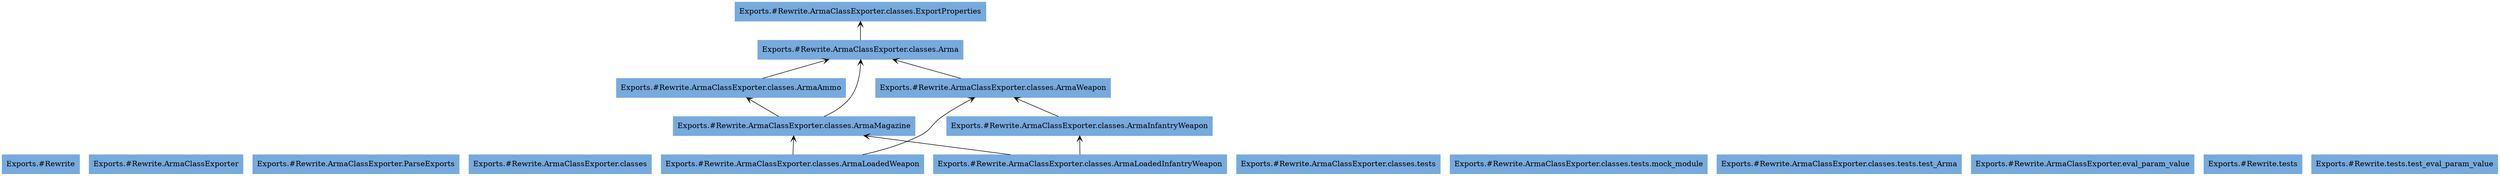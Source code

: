 digraph "packages" {
rankdir=BT
charset="utf-8"
"Exports.#Rewrite" [color="#77AADD", label=<Exports.#Rewrite>, shape="box", style="filled"];
"Exports.#Rewrite.ArmaClassExporter" [color="#77AADD", label=<Exports.#Rewrite.ArmaClassExporter>, shape="box", style="filled"];
"Exports.#Rewrite.ArmaClassExporter.ParseExports" [color="#77AADD", label=<Exports.#Rewrite.ArmaClassExporter.ParseExports>, shape="box", style="filled"];
"Exports.#Rewrite.ArmaClassExporter.classes" [color="#77AADD", label=<Exports.#Rewrite.ArmaClassExporter.classes>, shape="box", style="filled"];
"Exports.#Rewrite.ArmaClassExporter.classes.Arma" [color="#77AADD", label=<Exports.#Rewrite.ArmaClassExporter.classes.Arma>, shape="box", style="filled"];
"Exports.#Rewrite.ArmaClassExporter.classes.ArmaAmmo" [color="#77AADD", label=<Exports.#Rewrite.ArmaClassExporter.classes.ArmaAmmo>, shape="box", style="filled"];
"Exports.#Rewrite.ArmaClassExporter.classes.ArmaInfantryWeapon" [color="#77AADD", label=<Exports.#Rewrite.ArmaClassExporter.classes.ArmaInfantryWeapon>, shape="box", style="filled"];
"Exports.#Rewrite.ArmaClassExporter.classes.ArmaLoadedInfantryWeapon" [color="#77AADD", label=<Exports.#Rewrite.ArmaClassExporter.classes.ArmaLoadedInfantryWeapon>, shape="box", style="filled"];
"Exports.#Rewrite.ArmaClassExporter.classes.ArmaLoadedWeapon" [color="#77AADD", label=<Exports.#Rewrite.ArmaClassExporter.classes.ArmaLoadedWeapon>, shape="box", style="filled"];
"Exports.#Rewrite.ArmaClassExporter.classes.ArmaMagazine" [color="#77AADD", label=<Exports.#Rewrite.ArmaClassExporter.classes.ArmaMagazine>, shape="box", style="filled"];
"Exports.#Rewrite.ArmaClassExporter.classes.ArmaWeapon" [color="#77AADD", label=<Exports.#Rewrite.ArmaClassExporter.classes.ArmaWeapon>, shape="box", style="filled"];
"Exports.#Rewrite.ArmaClassExporter.classes.ExportProperties" [color="#77AADD", label=<Exports.#Rewrite.ArmaClassExporter.classes.ExportProperties>, shape="box", style="filled"];
"Exports.#Rewrite.ArmaClassExporter.classes.tests" [color="#77AADD", label=<Exports.#Rewrite.ArmaClassExporter.classes.tests>, shape="box", style="filled"];
"Exports.#Rewrite.ArmaClassExporter.classes.tests.mock_module" [color="#77AADD", label=<Exports.#Rewrite.ArmaClassExporter.classes.tests.mock_module>, shape="box", style="filled"];
"Exports.#Rewrite.ArmaClassExporter.classes.tests.test_Arma" [color="#77AADD", label=<Exports.#Rewrite.ArmaClassExporter.classes.tests.test_Arma>, shape="box", style="filled"];
"Exports.#Rewrite.ArmaClassExporter.eval_param_value" [color="#77AADD", label=<Exports.#Rewrite.ArmaClassExporter.eval_param_value>, shape="box", style="filled"];
"Exports.#Rewrite.tests" [color="#77AADD", label=<Exports.#Rewrite.tests>, shape="box", style="filled"];
"Exports.#Rewrite.tests.test_eval_param_value" [color="#77AADD", label=<Exports.#Rewrite.tests.test_eval_param_value>, shape="box", style="filled"];
"Exports.#Rewrite.ArmaClassExporter.classes.Arma" -> "Exports.#Rewrite.ArmaClassExporter.classes.ExportProperties" [arrowhead="open", arrowtail="none"];
"Exports.#Rewrite.ArmaClassExporter.classes.ArmaAmmo" -> "Exports.#Rewrite.ArmaClassExporter.classes.Arma" [arrowhead="open", arrowtail="none"];
"Exports.#Rewrite.ArmaClassExporter.classes.ArmaInfantryWeapon" -> "Exports.#Rewrite.ArmaClassExporter.classes.ArmaWeapon" [arrowhead="open", arrowtail="none"];
"Exports.#Rewrite.ArmaClassExporter.classes.ArmaLoadedInfantryWeapon" -> "Exports.#Rewrite.ArmaClassExporter.classes.ArmaInfantryWeapon" [arrowhead="open", arrowtail="none"];
"Exports.#Rewrite.ArmaClassExporter.classes.ArmaLoadedInfantryWeapon" -> "Exports.#Rewrite.ArmaClassExporter.classes.ArmaMagazine" [arrowhead="open", arrowtail="none"];
"Exports.#Rewrite.ArmaClassExporter.classes.ArmaLoadedWeapon" -> "Exports.#Rewrite.ArmaClassExporter.classes.ArmaMagazine" [arrowhead="open", arrowtail="none"];
"Exports.#Rewrite.ArmaClassExporter.classes.ArmaLoadedWeapon" -> "Exports.#Rewrite.ArmaClassExporter.classes.ArmaWeapon" [arrowhead="open", arrowtail="none"];
"Exports.#Rewrite.ArmaClassExporter.classes.ArmaMagazine" -> "Exports.#Rewrite.ArmaClassExporter.classes.Arma" [arrowhead="open", arrowtail="none"];
"Exports.#Rewrite.ArmaClassExporter.classes.ArmaMagazine" -> "Exports.#Rewrite.ArmaClassExporter.classes.ArmaAmmo" [arrowhead="open", arrowtail="none"];
"Exports.#Rewrite.ArmaClassExporter.classes.ArmaWeapon" -> "Exports.#Rewrite.ArmaClassExporter.classes.Arma" [arrowhead="open", arrowtail="none"];
}
